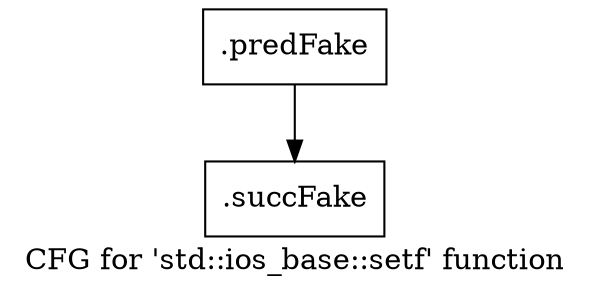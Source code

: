 digraph "CFG for 'std::ios_base::setf' function" {
	label="CFG for 'std::ios_base::setf' function";

	Node0x4e94820 [shape=record,filename="",linenumber="",label="{.predFake}"];
	Node0x4e94820 -> Node0x4edf8f0[ callList="" memoryops="" filename="/home/lorenzo/Programs/Vitis_HLS/2021.2/tps/lnx64/gcc-6.2.0/lib/gcc/x86_64-pc-linux-gnu/6.2.0/../../../../include/c++/6.2.0/bits/ios_base.h" execusionnum="0"];
	Node0x4edf8f0 [shape=record,filename="/home/lorenzo/Programs/Vitis_HLS/2021.2/tps/lnx64/gcc-6.2.0/lib/gcc/x86_64-pc-linux-gnu/6.2.0/../../../../include/c++/6.2.0/bits/ios_base.h",linenumber="668",label="{.succFake}"];
}
